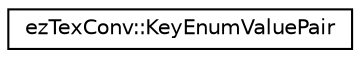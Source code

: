 digraph "Graphical Class Hierarchy"
{
 // LATEX_PDF_SIZE
  edge [fontname="Helvetica",fontsize="10",labelfontname="Helvetica",labelfontsize="10"];
  node [fontname="Helvetica",fontsize="10",shape=record];
  rankdir="LR";
  Node0 [label="ezTexConv::KeyEnumValuePair",height=0.2,width=0.4,color="black", fillcolor="white", style="filled",URL="$d8/d6d/structez_tex_conv_1_1_key_enum_value_pair.htm",tooltip=" "];
}

